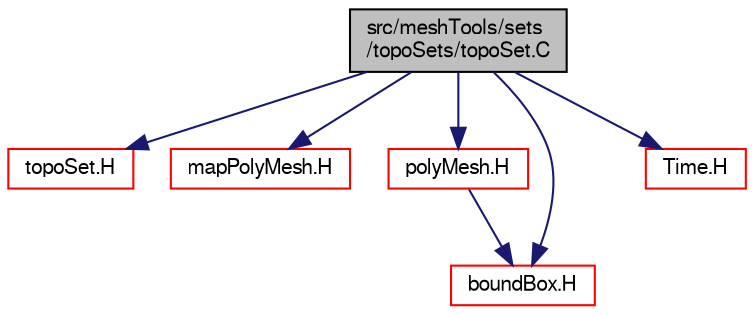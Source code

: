 digraph "src/meshTools/sets/topoSets/topoSet.C"
{
  bgcolor="transparent";
  edge [fontname="FreeSans",fontsize="10",labelfontname="FreeSans",labelfontsize="10"];
  node [fontname="FreeSans",fontsize="10",shape=record];
  Node0 [label="src/meshTools/sets\l/topoSets/topoSet.C",height=0.2,width=0.4,color="black", fillcolor="grey75", style="filled", fontcolor="black"];
  Node0 -> Node1 [color="midnightblue",fontsize="10",style="solid",fontname="FreeSans"];
  Node1 [label="topoSet.H",height=0.2,width=0.4,color="red",URL="$a08153.html"];
  Node0 -> Node120 [color="midnightblue",fontsize="10",style="solid",fontname="FreeSans"];
  Node120 [label="mapPolyMesh.H",height=0.2,width=0.4,color="red",URL="$a11597.html"];
  Node0 -> Node134 [color="midnightblue",fontsize="10",style="solid",fontname="FreeSans"];
  Node134 [label="polyMesh.H",height=0.2,width=0.4,color="red",URL="$a11630.html"];
  Node134 -> Node194 [color="midnightblue",fontsize="10",style="solid",fontname="FreeSans"];
  Node194 [label="boundBox.H",height=0.2,width=0.4,color="red",URL="$a11108.html"];
  Node0 -> Node194 [color="midnightblue",fontsize="10",style="solid",fontname="FreeSans"];
  Node0 -> Node224 [color="midnightblue",fontsize="10",style="solid",fontname="FreeSans"];
  Node224 [label="Time.H",height=0.2,width=0.4,color="red",URL="$a09311.html"];
}
